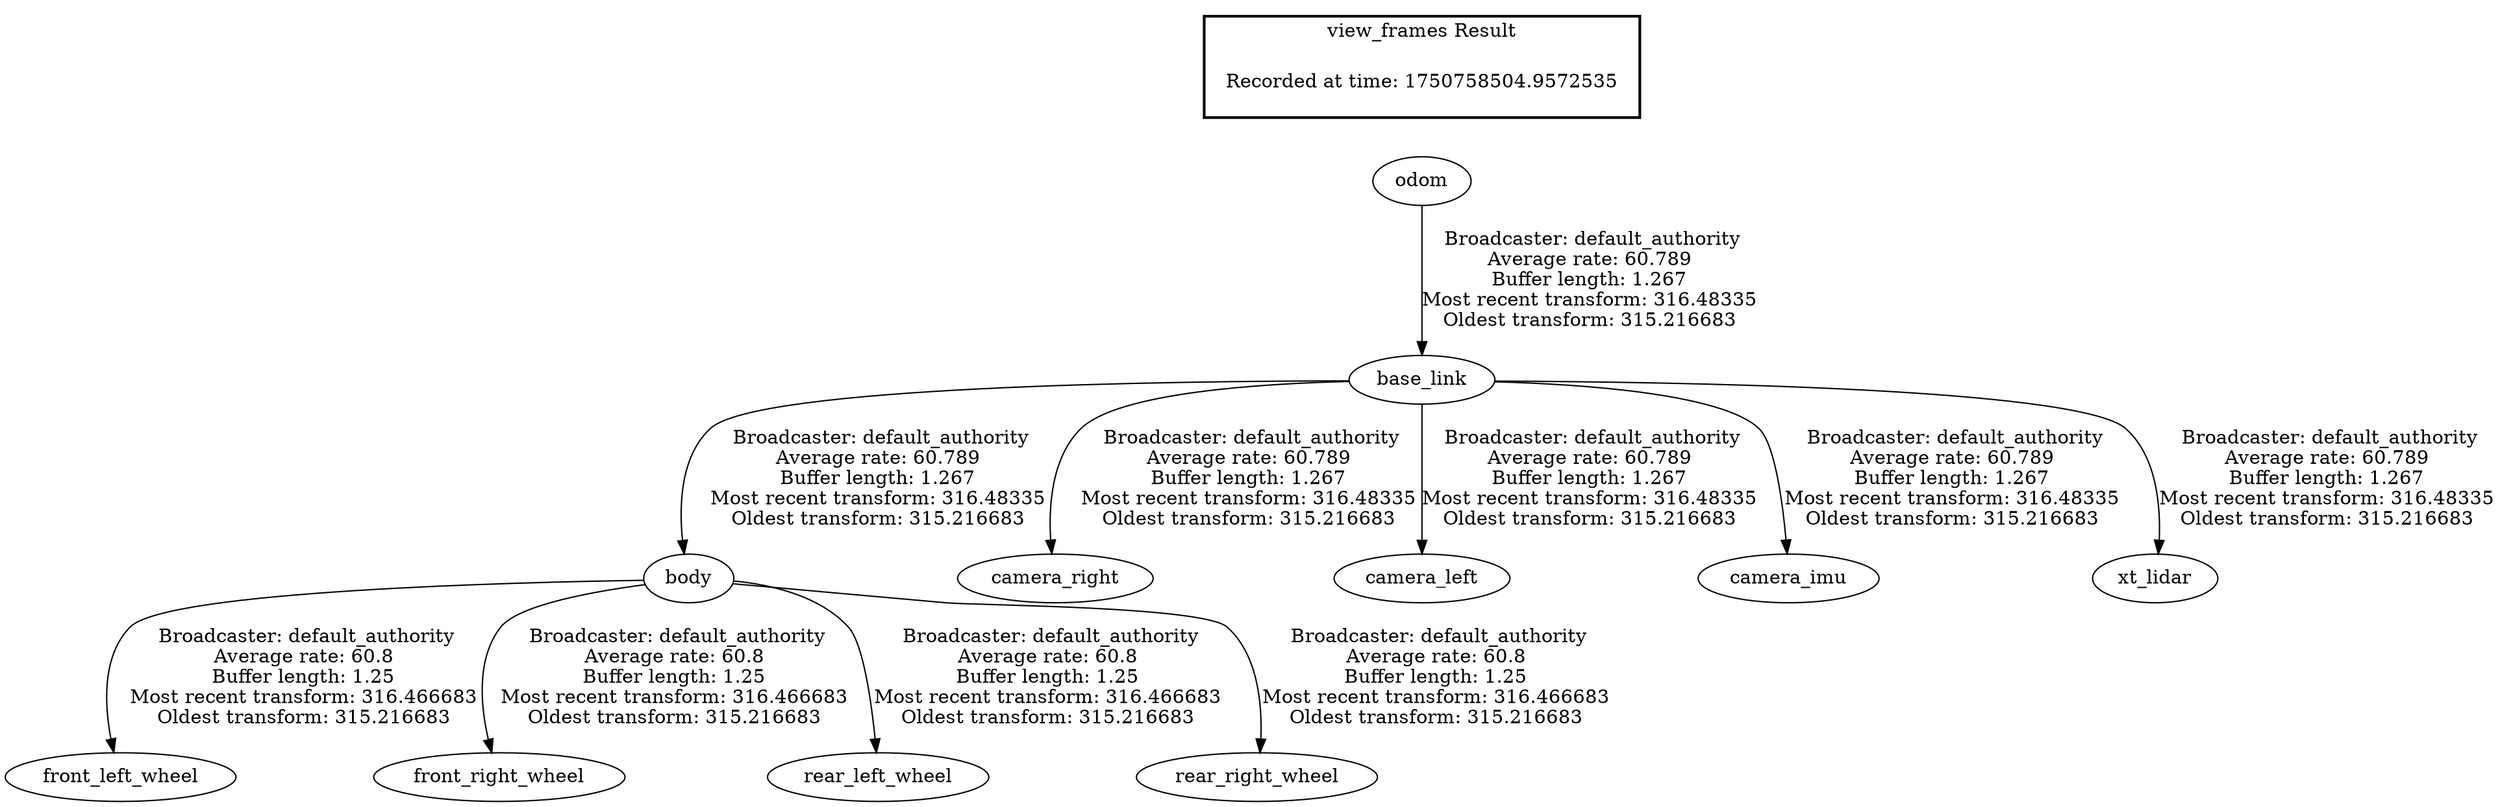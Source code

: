 digraph G {
"odom" -> "base_link"[label=" Broadcaster: default_authority\nAverage rate: 60.789\nBuffer length: 1.267\nMost recent transform: 316.48335\nOldest transform: 315.216683\n"];
"base_link" -> "body"[label=" Broadcaster: default_authority\nAverage rate: 60.789\nBuffer length: 1.267\nMost recent transform: 316.48335\nOldest transform: 315.216683\n"];
"base_link" -> "camera_right"[label=" Broadcaster: default_authority\nAverage rate: 60.789\nBuffer length: 1.267\nMost recent transform: 316.48335\nOldest transform: 315.216683\n"];
"base_link" -> "camera_left"[label=" Broadcaster: default_authority\nAverage rate: 60.789\nBuffer length: 1.267\nMost recent transform: 316.48335\nOldest transform: 315.216683\n"];
"base_link" -> "camera_imu"[label=" Broadcaster: default_authority\nAverage rate: 60.789\nBuffer length: 1.267\nMost recent transform: 316.48335\nOldest transform: 315.216683\n"];
"base_link" -> "xt_lidar"[label=" Broadcaster: default_authority\nAverage rate: 60.789\nBuffer length: 1.267\nMost recent transform: 316.48335\nOldest transform: 315.216683\n"];
"body" -> "front_left_wheel"[label=" Broadcaster: default_authority\nAverage rate: 60.8\nBuffer length: 1.25\nMost recent transform: 316.466683\nOldest transform: 315.216683\n"];
"body" -> "front_right_wheel"[label=" Broadcaster: default_authority\nAverage rate: 60.8\nBuffer length: 1.25\nMost recent transform: 316.466683\nOldest transform: 315.216683\n"];
"body" -> "rear_left_wheel"[label=" Broadcaster: default_authority\nAverage rate: 60.8\nBuffer length: 1.25\nMost recent transform: 316.466683\nOldest transform: 315.216683\n"];
"body" -> "rear_right_wheel"[label=" Broadcaster: default_authority\nAverage rate: 60.8\nBuffer length: 1.25\nMost recent transform: 316.466683\nOldest transform: 315.216683\n"];
edge [style=invis];
 subgraph cluster_legend { style=bold; color=black; label ="view_frames Result";
"Recorded at time: 1750758504.9572535"[ shape=plaintext ] ;
}->"odom";
}